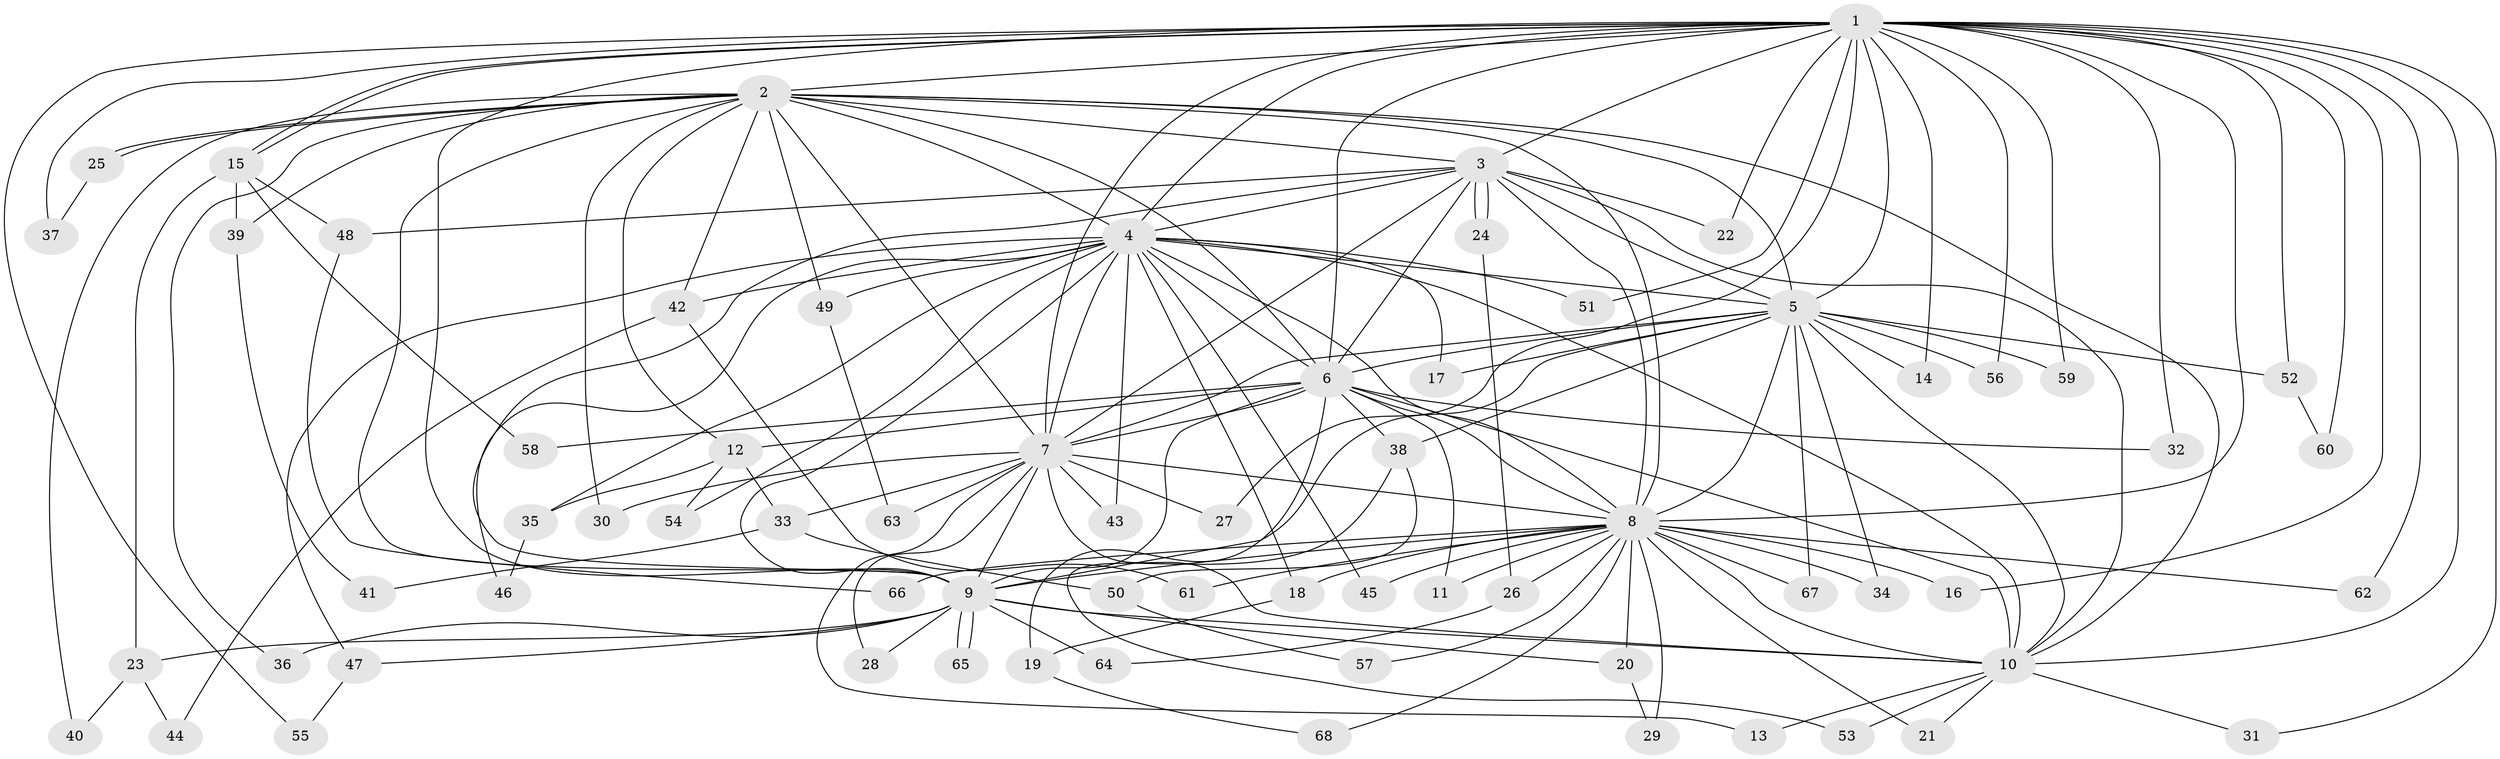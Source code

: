// Generated by graph-tools (version 1.1) at 2025/10/02/27/25 16:10:57]
// undirected, 68 vertices, 161 edges
graph export_dot {
graph [start="1"]
  node [color=gray90,style=filled];
  1;
  2;
  3;
  4;
  5;
  6;
  7;
  8;
  9;
  10;
  11;
  12;
  13;
  14;
  15;
  16;
  17;
  18;
  19;
  20;
  21;
  22;
  23;
  24;
  25;
  26;
  27;
  28;
  29;
  30;
  31;
  32;
  33;
  34;
  35;
  36;
  37;
  38;
  39;
  40;
  41;
  42;
  43;
  44;
  45;
  46;
  47;
  48;
  49;
  50;
  51;
  52;
  53;
  54;
  55;
  56;
  57;
  58;
  59;
  60;
  61;
  62;
  63;
  64;
  65;
  66;
  67;
  68;
  1 -- 2;
  1 -- 3;
  1 -- 4;
  1 -- 5;
  1 -- 6;
  1 -- 7;
  1 -- 8;
  1 -- 9;
  1 -- 10;
  1 -- 14;
  1 -- 15;
  1 -- 15;
  1 -- 16;
  1 -- 22;
  1 -- 27;
  1 -- 31;
  1 -- 32;
  1 -- 37;
  1 -- 51;
  1 -- 52;
  1 -- 55;
  1 -- 56;
  1 -- 59;
  1 -- 60;
  1 -- 62;
  2 -- 3;
  2 -- 4;
  2 -- 5;
  2 -- 6;
  2 -- 7;
  2 -- 8;
  2 -- 9;
  2 -- 10;
  2 -- 12;
  2 -- 25;
  2 -- 25;
  2 -- 30;
  2 -- 36;
  2 -- 39;
  2 -- 40;
  2 -- 42;
  2 -- 49;
  3 -- 4;
  3 -- 5;
  3 -- 6;
  3 -- 7;
  3 -- 8;
  3 -- 9;
  3 -- 10;
  3 -- 22;
  3 -- 24;
  3 -- 24;
  3 -- 48;
  4 -- 5;
  4 -- 6;
  4 -- 7;
  4 -- 8;
  4 -- 9;
  4 -- 10;
  4 -- 17;
  4 -- 18;
  4 -- 35;
  4 -- 42;
  4 -- 43;
  4 -- 45;
  4 -- 46;
  4 -- 47;
  4 -- 49;
  4 -- 51;
  4 -- 54;
  5 -- 6;
  5 -- 7;
  5 -- 8;
  5 -- 9;
  5 -- 10;
  5 -- 14;
  5 -- 17;
  5 -- 34;
  5 -- 38;
  5 -- 52;
  5 -- 56;
  5 -- 59;
  5 -- 67;
  6 -- 7;
  6 -- 8;
  6 -- 9;
  6 -- 10;
  6 -- 11;
  6 -- 12;
  6 -- 19;
  6 -- 32;
  6 -- 38;
  6 -- 58;
  7 -- 8;
  7 -- 9;
  7 -- 10;
  7 -- 13;
  7 -- 27;
  7 -- 28;
  7 -- 30;
  7 -- 33;
  7 -- 43;
  7 -- 63;
  8 -- 9;
  8 -- 10;
  8 -- 11;
  8 -- 16;
  8 -- 18;
  8 -- 20;
  8 -- 21;
  8 -- 26;
  8 -- 29;
  8 -- 34;
  8 -- 45;
  8 -- 57;
  8 -- 61;
  8 -- 62;
  8 -- 66;
  8 -- 67;
  8 -- 68;
  9 -- 10;
  9 -- 20;
  9 -- 23;
  9 -- 28;
  9 -- 36;
  9 -- 47;
  9 -- 64;
  9 -- 65;
  9 -- 65;
  10 -- 13;
  10 -- 21;
  10 -- 31;
  10 -- 53;
  12 -- 33;
  12 -- 35;
  12 -- 54;
  15 -- 23;
  15 -- 39;
  15 -- 48;
  15 -- 58;
  18 -- 19;
  19 -- 68;
  20 -- 29;
  23 -- 40;
  23 -- 44;
  24 -- 26;
  25 -- 37;
  26 -- 64;
  33 -- 41;
  33 -- 50;
  35 -- 46;
  38 -- 50;
  38 -- 53;
  39 -- 41;
  42 -- 44;
  42 -- 61;
  47 -- 55;
  48 -- 66;
  49 -- 63;
  50 -- 57;
  52 -- 60;
}
